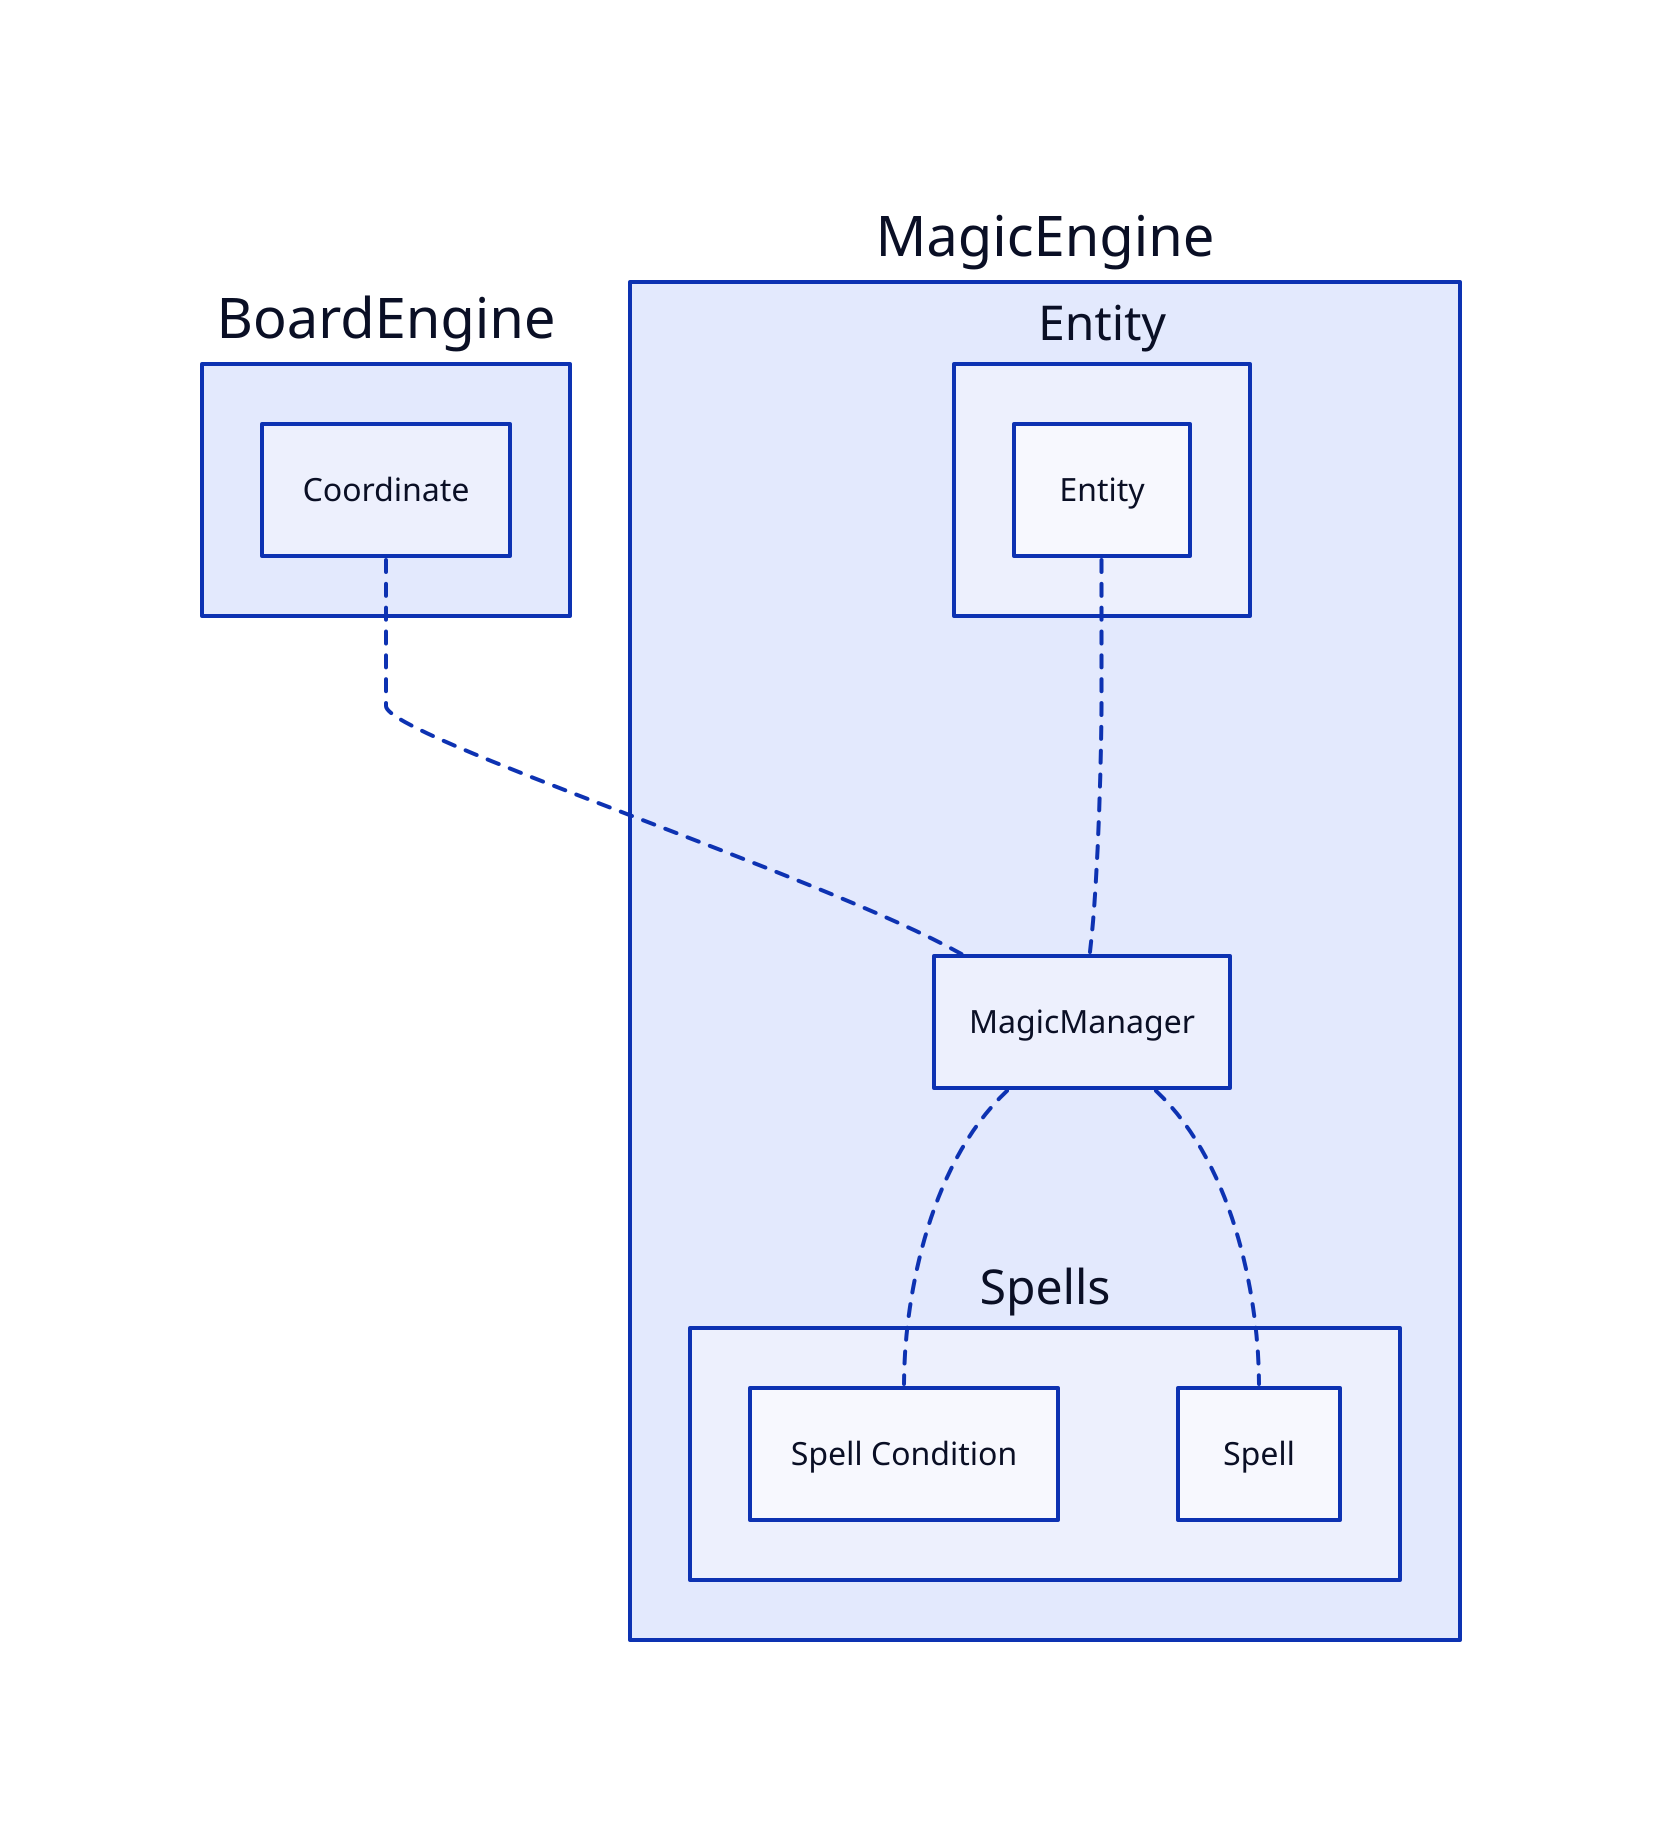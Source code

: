 # Nodes :
BoardEngine: {
    Coordinate: Coordinate
}
MagicEngine: {
    Entity: {
        Entity: Entity
    }
    Spells: {
        SpellCondition: Spell Condition
        Spell: Spell
    }
}

# Links :
BoardEngine.Coordinate -- MagicEngine.MagicManager: {style.stroke-dash: 3}
MagicEngine.Entity.Entity -- MagicEngine.MagicManager: {style.stroke-dash: 3}
MagicEngine.MagicManager -- MagicEngine.Spells.Spell: {style.stroke-dash: 3}
MagicEngine.MagicManager -- MagicEngine.Spells.SpellCondition: {style.stroke-dash: 3}
